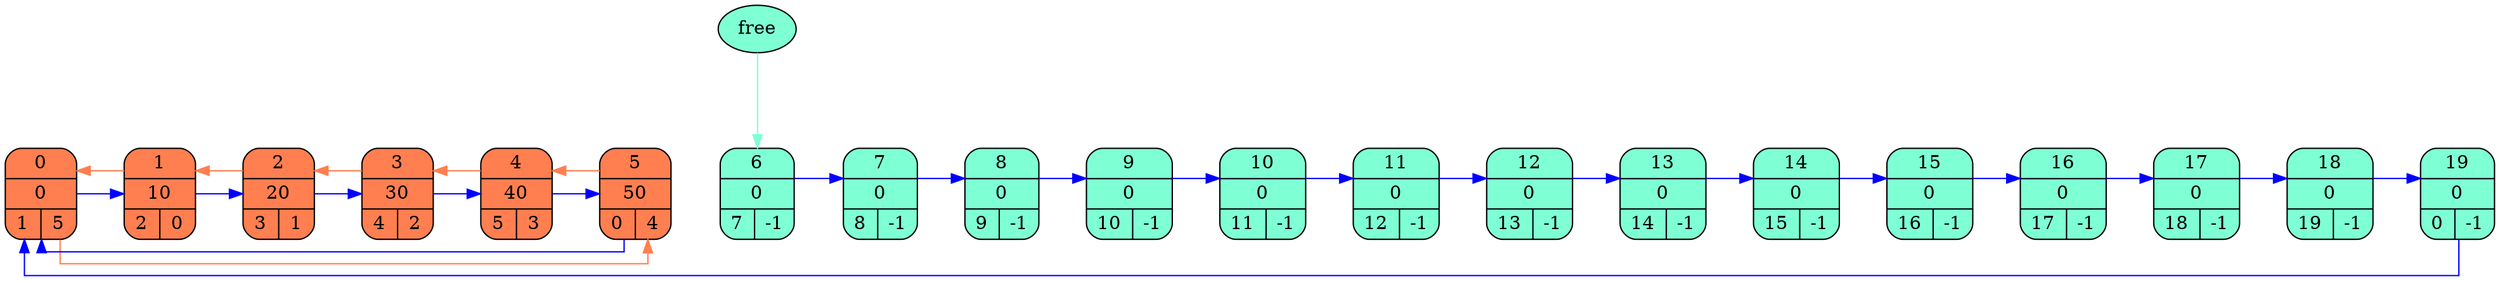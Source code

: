 digraph {
	
nodesep = 1
	splines = ortho
	node [shape=Mrecord]
	rankdir=LR

	struct0 [style=filled, fillcolor="#FF7F50", label="0|0|{1|5}"]
	struct1 [style=filled, fillcolor="#FF7F50", label="1|10|{2|0}"]
	struct2 [style=filled, fillcolor="#FF7F50", label="2|20|{3|1}"]
	struct3 [style=filled, fillcolor="#FF7F50", label="3|30|{4|2}"]
	struct4 [style=filled, fillcolor="#FF7F50", label="4|40|{5|3}"]
	struct5 [style=filled, fillcolor="#FF7F50", label="5|50|{0|4}"]
	struct6 [style=filled, fillcolor="#7FFFD4", label="6|0|{7|-1}"]
	struct7 [style=filled, fillcolor="#7FFFD4", label="7|0|{8|-1}"]
	struct8 [style=filled, fillcolor="#7FFFD4", label="8|0|{9|-1}"]
	struct9 [style=filled, fillcolor="#7FFFD4", label="9|0|{10|-1}"]
	struct10 [style=filled, fillcolor="#7FFFD4", label="10|0|{11|-1}"]
	struct11 [style=filled, fillcolor="#7FFFD4", label="11|0|{12|-1}"]
	struct12 [style=filled, fillcolor="#7FFFD4", label="12|0|{13|-1}"]
	struct13 [style=filled, fillcolor="#7FFFD4", label="13|0|{14|-1}"]
	struct14 [style=filled, fillcolor="#7FFFD4", label="14|0|{15|-1}"]
	struct15 [style=filled, fillcolor="#7FFFD4", label="15|0|{16|-1}"]
	struct16 [style=filled, fillcolor="#7FFFD4", label="16|0|{17|-1}"]
	struct17 [style=filled, fillcolor="#7FFFD4", label="17|0|{18|-1}"]
	struct18 [style=filled, fillcolor="#7FFFD4", label="18|0|{19|-1}"]
	struct19 [style=filled, fillcolor="#7FFFD4", label="19|0|{0|-1}"]

	struct0 -> struct1 [weight=1000, style="invis"] 
	struct1 -> struct2 [weight=1000, style="invis"] 
	struct2 -> struct3 [weight=1000, style="invis"] 
	struct3 -> struct4 [weight=1000, style="invis"] 
	struct4 -> struct5 [weight=1000, style="invis"] 
	struct5 -> struct6 [weight=1000, style="invis"] 
	struct6 -> struct7 [weight=1000, style="invis"] 
	struct7 -> struct8 [weight=1000, style="invis"] 
	struct8 -> struct9 [weight=1000, style="invis"] 
	struct9 -> struct10 [weight=1000, style="invis"] 
	struct10 -> struct11 [weight=1000, style="invis"] 
	struct11 -> struct12 [weight=1000, style="invis"] 
	struct12 -> struct13 [weight=1000, style="invis"] 
	struct13 -> struct14 [weight=1000, style="invis"] 
	struct14 -> struct15 [weight=1000, style="invis"] 
	struct15 -> struct16 [weight=1000, style="invis"] 
	struct16 -> struct17 [weight=1000, style="invis"] 
	struct17 -> struct18 [weight=1000, style="invis"] 
	struct18 -> struct19 [weight=1000, style="invis"] 

	struct0 -> struct5 [color="#FF7F50", constraint=fasle] 
	struct1 -> struct0 [color="#FF7F50", constraint=fasle] 
	struct2 -> struct1 [color="#FF7F50", constraint=fasle] 
	struct3 -> struct2 [color="#FF7F50", constraint=fasle] 
	struct4 -> struct3 [color="#FF7F50", constraint=fasle] 
	struct5 -> struct4 [color="#FF7F50", constraint=fasle] 

	struct0 -> struct1 [color="blue", constraint=fasle]
	struct1 -> struct2 [color="blue", constraint=fasle]
	struct2 -> struct3 [color="blue", constraint=fasle]
	struct3 -> struct4 [color="blue", constraint=fasle]
	struct4 -> struct5 [color="blue", constraint=fasle]
	struct5 -> struct0 [color="blue", constraint=fasle]
	struct6 -> struct7 [color="blue", constraint=fasle]
	struct7 -> struct8 [color="blue", constraint=fasle]
	struct8 -> struct9 [color="blue", constraint=fasle]
	struct9 -> struct10 [color="blue", constraint=fasle]
	struct10 -> struct11 [color="blue", constraint=fasle]
	struct11 -> struct12 [color="blue", constraint=fasle]
	struct12 -> struct13 [color="blue", constraint=fasle]
	struct13 -> struct14 [color="blue", constraint=fasle]
	struct14 -> struct15 [color="blue", constraint=fasle]
	struct15 -> struct16 [color="blue", constraint=fasle]
	struct16 -> struct17 [color="blue", constraint=fasle]
	struct17 -> struct18 [color="blue", constraint=fasle]
	struct18 -> struct19 [color="blue", constraint=fasle]
	struct19 -> struct0 [color="blue", constraint=fasle]

	free [shape=oval, style=filled, fillcolor="#7FFFD4"]
	free -> struct6 [color="#7FFFD4"] {rank = same; free; struct6;};
}
